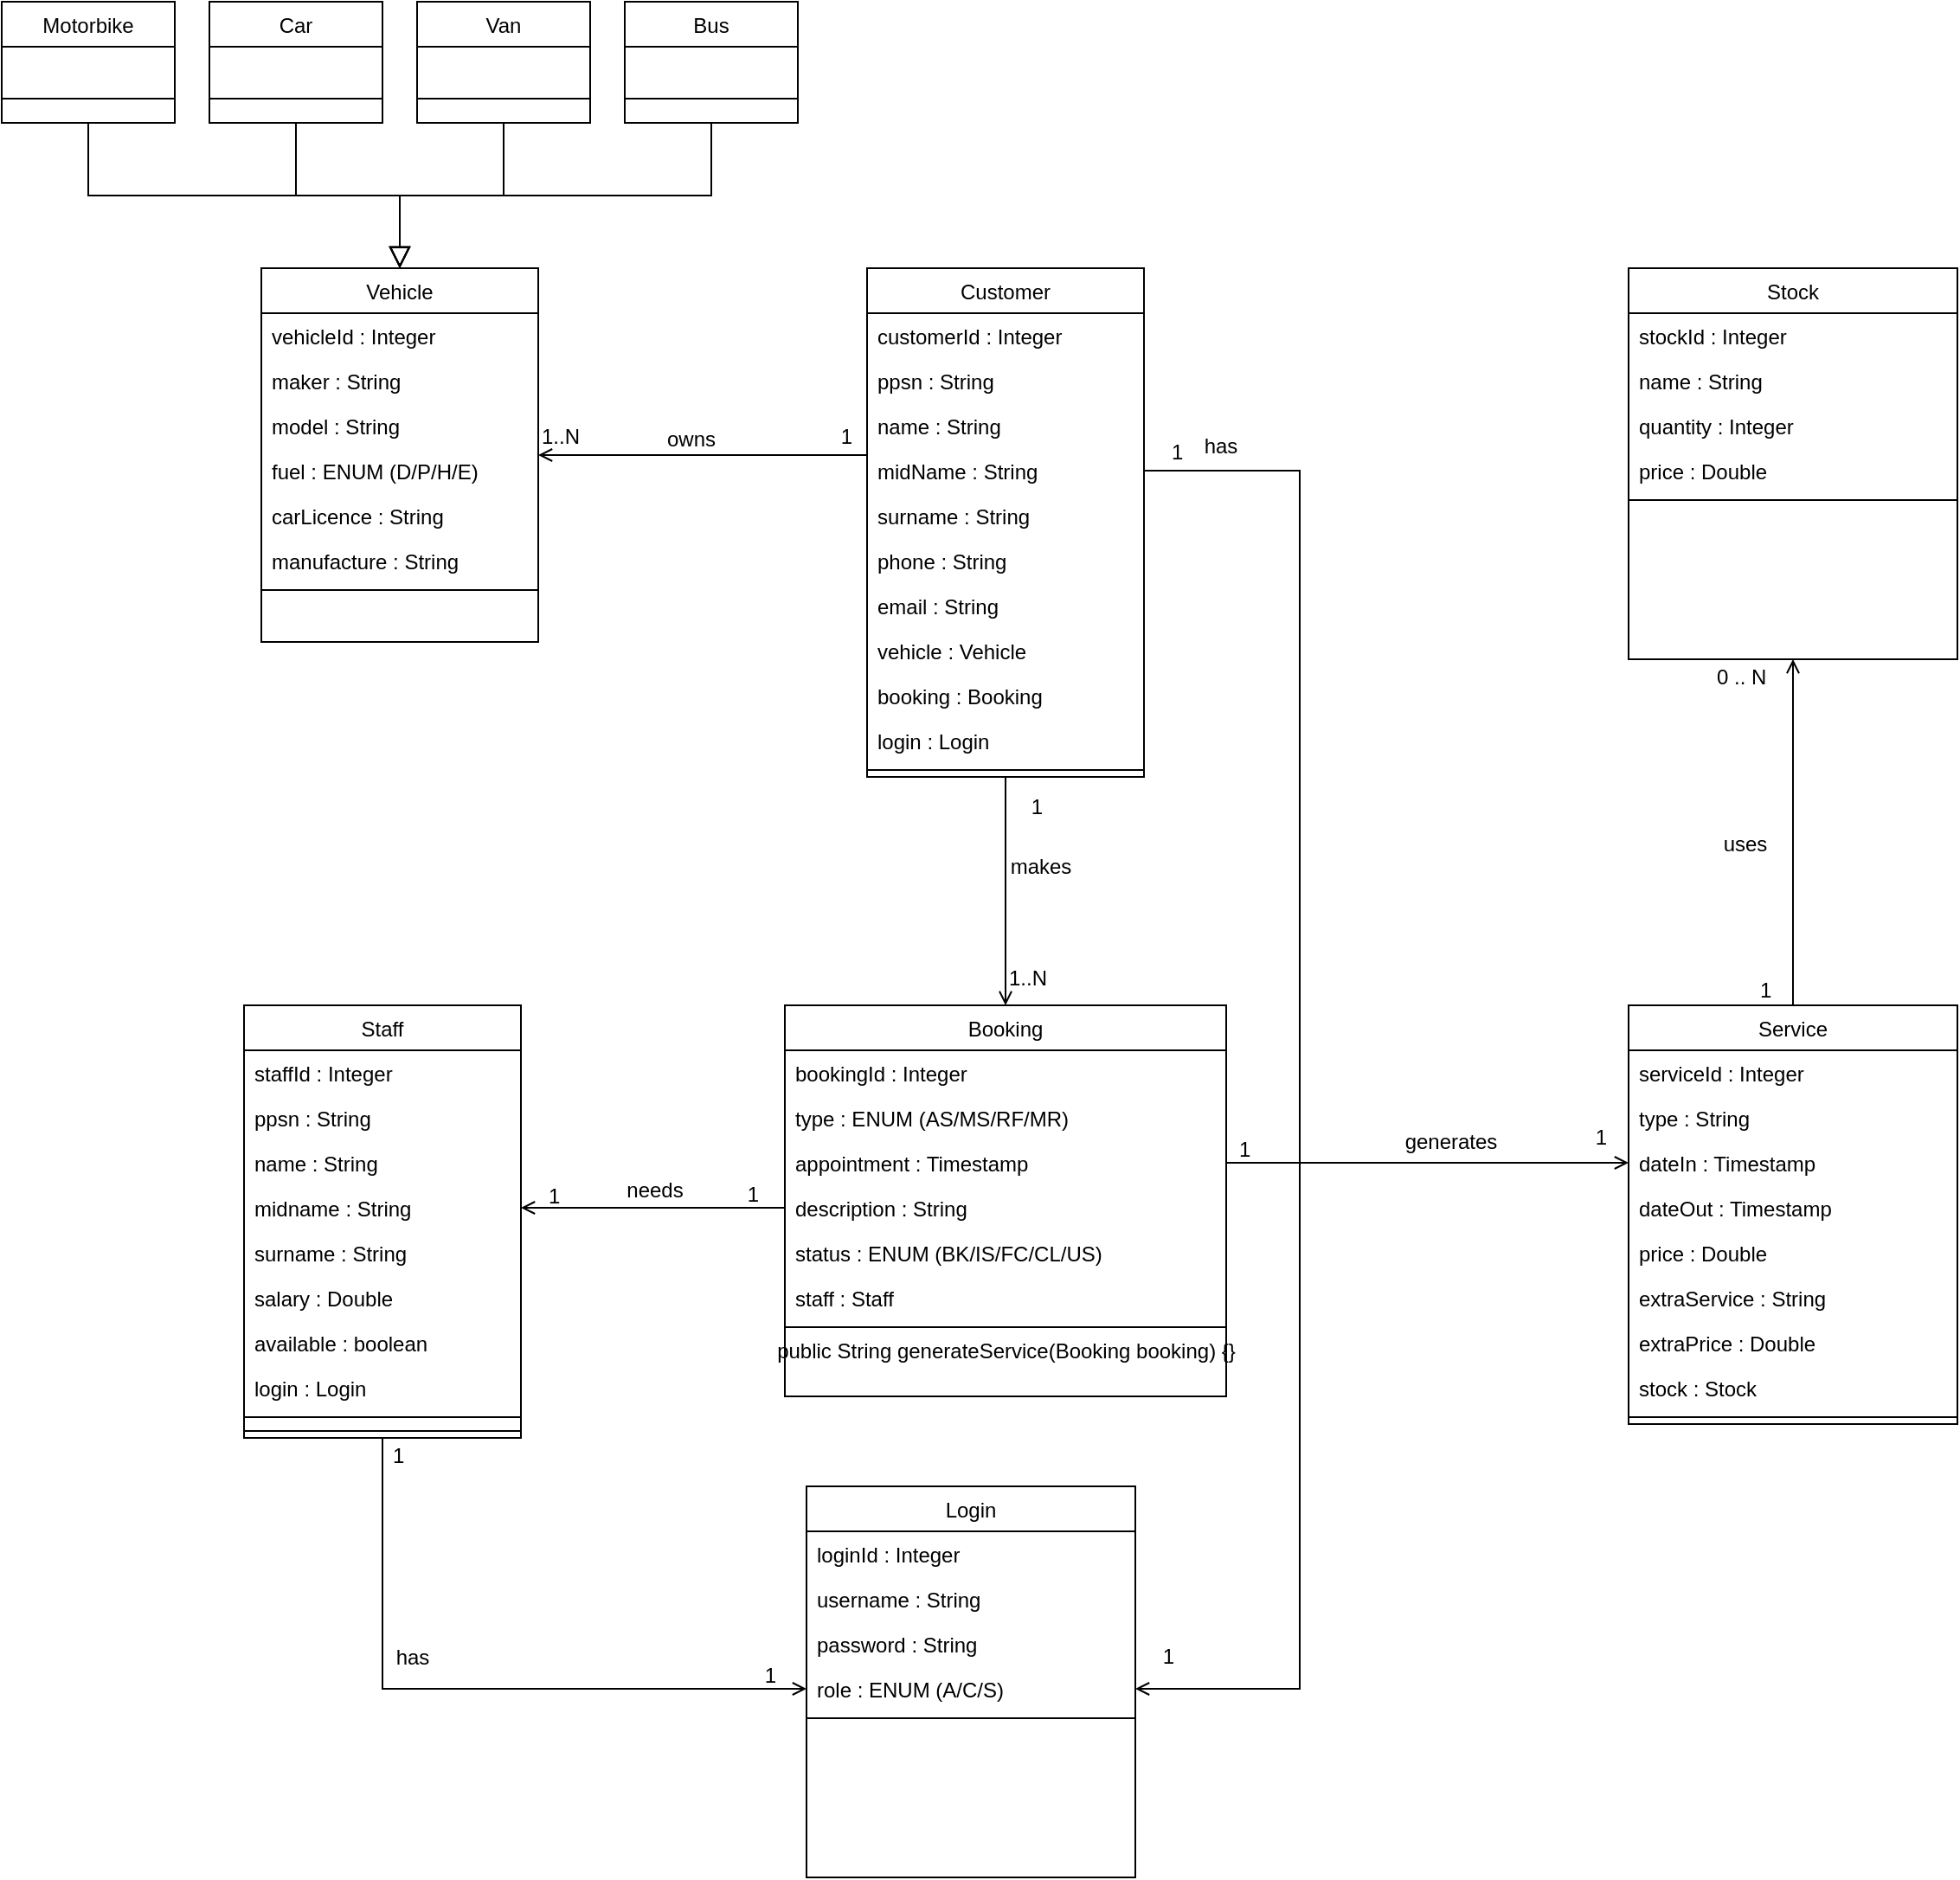 <mxfile version="13.2.4" type="device"><diagram id="C5RBs43oDa-KdzZeNtuy" name="Page-1"><mxGraphModel dx="1160" dy="1612" grid="1" gridSize="10" guides="1" tooltips="1" connect="1" arrows="1" fold="1" page="1" pageScale="1" pageWidth="827" pageHeight="1169" math="0" shadow="0"><root><mxCell id="WIyWlLk6GJQsqaUBKTNV-0"/><mxCell id="WIyWlLk6GJQsqaUBKTNV-1" parent="WIyWlLk6GJQsqaUBKTNV-0"/><mxCell id="zkfFHV4jXpPFQw0GAbJ--12" value="" style="endArrow=block;endSize=10;endFill=0;shadow=0;strokeWidth=1;rounded=0;edgeStyle=elbowEdgeStyle;elbow=vertical;" parent="WIyWlLk6GJQsqaUBKTNV-1" source="zkfFHV4jXpPFQw0GAbJ--6" target="zkfFHV4jXpPFQw0GAbJ--0" edge="1"><mxGeometry width="160" relative="1" as="geometry"><mxPoint x="200" y="203" as="sourcePoint"/><mxPoint x="200" y="203" as="targetPoint"/></mxGeometry></mxCell><mxCell id="zkfFHV4jXpPFQw0GAbJ--16" value="" style="endArrow=block;endSize=10;endFill=0;shadow=0;strokeWidth=1;rounded=0;edgeStyle=elbowEdgeStyle;elbow=vertical;exitX=0.5;exitY=1;exitDx=0;exitDy=0;" parent="WIyWlLk6GJQsqaUBKTNV-1" source="zkfFHV4jXpPFQw0GAbJ--13" target="zkfFHV4jXpPFQw0GAbJ--0" edge="1"><mxGeometry width="160" relative="1" as="geometry"><mxPoint x="210" y="373" as="sourcePoint"/><mxPoint x="310" y="271" as="targetPoint"/><Array as="points"/></mxGeometry></mxCell><mxCell id="zkfFHV4jXpPFQw0GAbJ--26" value="" style="endArrow=none;shadow=0;strokeWidth=1;strokeColor=#000000;endFill=0;edgeStyle=elbowEdgeStyle;elbow=vertical;rounded=0;startArrow=open;startFill=0;" parent="WIyWlLk6GJQsqaUBKTNV-1" source="zkfFHV4jXpPFQw0GAbJ--0" target="zkfFHV4jXpPFQw0GAbJ--17" edge="1"><mxGeometry x="0.5" y="41" relative="1" as="geometry"><mxPoint x="380" y="192" as="sourcePoint"/><mxPoint x="540" y="192" as="targetPoint"/><mxPoint x="-40" y="32" as="offset"/></mxGeometry></mxCell><mxCell id="zkfFHV4jXpPFQw0GAbJ--27" value="1..N" style="resizable=0;align=left;verticalAlign=bottom;labelBackgroundColor=none;fontSize=12;" parent="zkfFHV4jXpPFQw0GAbJ--26" connectable="0" vertex="1"><mxGeometry x="-1" relative="1" as="geometry"><mxPoint y="-2" as="offset"/></mxGeometry></mxCell><mxCell id="zkfFHV4jXpPFQw0GAbJ--28" value="1" style="resizable=0;align=right;verticalAlign=bottom;labelBackgroundColor=none;fontSize=12;" parent="zkfFHV4jXpPFQw0GAbJ--26" connectable="0" vertex="1"><mxGeometry x="1" relative="1" as="geometry"><mxPoint x="-7" y="-2" as="offset"/></mxGeometry></mxCell><mxCell id="zkfFHV4jXpPFQw0GAbJ--29" value="owns" style="text;html=1;resizable=0;points=[];;align=center;verticalAlign=middle;labelBackgroundColor=none;rounded=0;shadow=0;strokeWidth=1;fontSize=12;" parent="zkfFHV4jXpPFQw0GAbJ--26" vertex="1" connectable="0"><mxGeometry x="0.5" y="49" relative="1" as="geometry"><mxPoint x="-55" y="40" as="offset"/></mxGeometry></mxCell><mxCell id="O51Hio8Colh5HVH_YD2O-9" value="" style="endArrow=block;endSize=10;endFill=0;shadow=0;strokeWidth=1;rounded=0;edgeStyle=elbowEdgeStyle;elbow=vertical;exitX=0.5;exitY=1;exitDx=0;exitDy=0;entryX=0.5;entryY=0;entryDx=0;entryDy=0;" parent="WIyWlLk6GJQsqaUBKTNV-1" source="O51Hio8Colh5HVH_YD2O-1" target="zkfFHV4jXpPFQw0GAbJ--0" edge="1"><mxGeometry width="160" relative="1" as="geometry"><mxPoint x="300" y="370" as="sourcePoint"/><mxPoint x="310" y="268" as="targetPoint"/><Array as="points"/></mxGeometry></mxCell><mxCell id="O51Hio8Colh5HVH_YD2O-10" value="" style="endArrow=block;endSize=10;endFill=0;shadow=0;strokeWidth=1;rounded=0;edgeStyle=elbowEdgeStyle;elbow=vertical;exitX=0.5;exitY=1;exitDx=0;exitDy=0;entryX=0.5;entryY=0;entryDx=0;entryDy=0;" parent="WIyWlLk6GJQsqaUBKTNV-1" source="O51Hio8Colh5HVH_YD2O-4" target="zkfFHV4jXpPFQw0GAbJ--0" edge="1"><mxGeometry width="160" relative="1" as="geometry"><mxPoint x="310" y="380" as="sourcePoint"/><mxPoint x="320" y="278" as="targetPoint"/><Array as="points"/></mxGeometry></mxCell><mxCell id="O51Hio8Colh5HVH_YD2O-44" style="edgeStyle=orthogonalEdgeStyle;rounded=0;orthogonalLoop=1;jettySize=auto;html=1;exitX=0.5;exitY=0;exitDx=0;exitDy=0;entryX=0.5;entryY=1;entryDx=0;entryDy=0;startArrow=open;startFill=0;endArrow=none;endFill=0;" parent="WIyWlLk6GJQsqaUBKTNV-1" source="O51Hio8Colh5HVH_YD2O-34" target="zkfFHV4jXpPFQw0GAbJ--17" edge="1"><mxGeometry relative="1" as="geometry"/></mxCell><mxCell id="O51Hio8Colh5HVH_YD2O-48" value="1..N" style="resizable=0;align=left;verticalAlign=bottom;labelBackgroundColor=none;fontSize=12;" parent="WIyWlLk6GJQsqaUBKTNV-1" connectable="0" vertex="1"><mxGeometry x="650" y="510" as="geometry"><mxPoint y="3" as="offset"/></mxGeometry></mxCell><mxCell id="O51Hio8Colh5HVH_YD2O-49" value="1" style="resizable=0;align=right;verticalAlign=bottom;labelBackgroundColor=none;fontSize=12;" parent="WIyWlLk6GJQsqaUBKTNV-1" connectable="0" vertex="1"><mxGeometry x="680" y="410" as="geometry"><mxPoint x="-7" y="4" as="offset"/></mxGeometry></mxCell><mxCell id="O51Hio8Colh5HVH_YD2O-50" value="makes" style="text;html=1;resizable=0;points=[];;align=center;verticalAlign=middle;labelBackgroundColor=none;rounded=0;shadow=0;strokeWidth=1;fontSize=12;" parent="WIyWlLk6GJQsqaUBKTNV-1" vertex="1" connectable="0"><mxGeometry x="725" y="400" as="geometry"><mxPoint x="-55" y="40" as="offset"/></mxGeometry></mxCell><mxCell id="O51Hio8Colh5HVH_YD2O-51" value="1" style="resizable=0;align=left;verticalAlign=bottom;labelBackgroundColor=none;fontSize=12;" parent="WIyWlLk6GJQsqaUBKTNV-1" connectable="0" vertex="1"><mxGeometry x="820" y="552" as="geometry"><mxPoint x="-37" y="60" as="offset"/></mxGeometry></mxCell><mxCell id="O51Hio8Colh5HVH_YD2O-52" value="1" style="resizable=0;align=right;verticalAlign=bottom;labelBackgroundColor=none;fontSize=12;" parent="WIyWlLk6GJQsqaUBKTNV-1" connectable="0" vertex="1"><mxGeometry x="1050" y="600" as="geometry"><mxPoint x="-51" y="5" as="offset"/></mxGeometry></mxCell><mxCell id="O51Hio8Colh5HVH_YD2O-53" value="generates" style="text;html=1;resizable=0;points=[];;align=center;verticalAlign=middle;labelBackgroundColor=none;rounded=0;shadow=0;strokeWidth=1;fontSize=12;" parent="WIyWlLk6GJQsqaUBKTNV-1" vertex="1" connectable="0"><mxGeometry x="940" y="552" as="geometry"><mxPoint x="-33" y="47" as="offset"/></mxGeometry></mxCell><mxCell id="O51Hio8Colh5HVH_YD2O-92" style="edgeStyle=orthogonalEdgeStyle;rounded=0;orthogonalLoop=1;jettySize=auto;html=1;entryX=0.5;entryY=0;entryDx=0;entryDy=0;startArrow=open;startFill=0;endArrow=none;endFill=0;exitX=0.5;exitY=1;exitDx=0;exitDy=0;" parent="WIyWlLk6GJQsqaUBKTNV-1" source="O51Hio8Colh5HVH_YD2O-65" target="O51Hio8Colh5HVH_YD2O-56" edge="1"><mxGeometry relative="1" as="geometry"><mxPoint x="920" y="370" as="sourcePoint"/></mxGeometry></mxCell><mxCell id="O51Hio8Colh5HVH_YD2O-63" style="edgeStyle=orthogonalEdgeStyle;rounded=0;orthogonalLoop=1;jettySize=auto;html=1;exitX=0;exitY=0.5;exitDx=0;exitDy=0;entryX=1;entryY=0.5;entryDx=0;entryDy=0;startArrow=open;startFill=0;endArrow=none;endFill=0;" parent="WIyWlLk6GJQsqaUBKTNV-1" source="O51Hio8Colh5HVH_YD2O-59" target="O51Hio8Colh5HVH_YD2O-37" edge="1"><mxGeometry relative="1" as="geometry"/></mxCell><mxCell id="O51Hio8Colh5HVH_YD2O-78" style="edgeStyle=orthogonalEdgeStyle;rounded=0;orthogonalLoop=1;jettySize=auto;html=1;exitX=1;exitY=0.5;exitDx=0;exitDy=0;entryX=1;entryY=0.5;entryDx=0;entryDy=0;startArrow=open;startFill=0;endArrow=none;endFill=0;" parent="WIyWlLk6GJQsqaUBKTNV-1" source="O51Hio8Colh5HVH_YD2O-75" target="O51Hio8Colh5HVH_YD2O-22" edge="1"><mxGeometry relative="1" as="geometry"><Array as="points"><mxPoint x="820" y="915"/><mxPoint x="820" y="211"/></Array></mxGeometry></mxCell><mxCell id="O51Hio8Colh5HVH_YD2O-79" value="1" style="resizable=0;align=left;verticalAlign=bottom;labelBackgroundColor=none;fontSize=12;" parent="WIyWlLk6GJQsqaUBKTNV-1" connectable="0" vertex="1"><mxGeometry x="430" y="590" as="geometry"><mxPoint x="-46" y="49" as="offset"/></mxGeometry></mxCell><mxCell id="O51Hio8Colh5HVH_YD2O-80" value="1" style="resizable=0;align=right;verticalAlign=bottom;labelBackgroundColor=none;fontSize=12;" parent="WIyWlLk6GJQsqaUBKTNV-1" connectable="0" vertex="1"><mxGeometry x="560" y="633" as="geometry"><mxPoint x="-51" y="5" as="offset"/></mxGeometry></mxCell><mxCell id="O51Hio8Colh5HVH_YD2O-81" value="needs" style="text;html=1;resizable=0;points=[];;align=center;verticalAlign=middle;labelBackgroundColor=none;rounded=0;shadow=0;strokeWidth=1;fontSize=12;" parent="WIyWlLk6GJQsqaUBKTNV-1" vertex="1" connectable="0"><mxGeometry x="480" y="580" as="geometry"><mxPoint x="-33" y="47" as="offset"/></mxGeometry></mxCell><mxCell id="O51Hio8Colh5HVH_YD2O-85" value="1" style="resizable=0;align=left;verticalAlign=bottom;labelBackgroundColor=none;fontSize=12;" parent="WIyWlLk6GJQsqaUBKTNV-1" connectable="0" vertex="1"><mxGeometry x="790" y="160" as="geometry"><mxPoint x="-46" y="49" as="offset"/></mxGeometry></mxCell><mxCell id="O51Hio8Colh5HVH_YD2O-86" value="1" style="resizable=0;align=right;verticalAlign=bottom;labelBackgroundColor=none;fontSize=12;" parent="WIyWlLk6GJQsqaUBKTNV-1" connectable="0" vertex="1"><mxGeometry x="800" y="900" as="geometry"><mxPoint x="-51" y="5" as="offset"/></mxGeometry></mxCell><mxCell id="O51Hio8Colh5HVH_YD2O-87" value="has" style="text;html=1;resizable=0;points=[];;align=center;verticalAlign=middle;labelBackgroundColor=none;rounded=0;shadow=0;strokeWidth=1;fontSize=12;" parent="WIyWlLk6GJQsqaUBKTNV-1" vertex="1" connectable="0"><mxGeometry x="807" y="150" as="geometry"><mxPoint x="-33" y="47" as="offset"/></mxGeometry></mxCell><mxCell id="O51Hio8Colh5HVH_YD2O-88" style="edgeStyle=orthogonalEdgeStyle;rounded=0;orthogonalLoop=1;jettySize=auto;html=1;exitX=0;exitY=0.5;exitDx=0;exitDy=0;entryX=0.5;entryY=1;entryDx=0;entryDy=0;startArrow=open;startFill=0;endArrow=none;endFill=0;" parent="WIyWlLk6GJQsqaUBKTNV-1" source="O51Hio8Colh5HVH_YD2O-75" target="O51Hio8Colh5HVH_YD2O-24" edge="1"><mxGeometry relative="1" as="geometry"/></mxCell><mxCell id="O51Hio8Colh5HVH_YD2O-89" value="1" style="resizable=0;align=left;verticalAlign=bottom;labelBackgroundColor=none;fontSize=12;" parent="WIyWlLk6GJQsqaUBKTNV-1" connectable="0" vertex="1"><mxGeometry x="340" y="740" as="geometry"><mxPoint x="-46" y="49" as="offset"/></mxGeometry></mxCell><mxCell id="O51Hio8Colh5HVH_YD2O-90" value="1" style="resizable=0;align=right;verticalAlign=bottom;labelBackgroundColor=none;fontSize=12;" parent="WIyWlLk6GJQsqaUBKTNV-1" connectable="0" vertex="1"><mxGeometry x="570" y="911" as="geometry"><mxPoint x="-51" y="5" as="offset"/></mxGeometry></mxCell><mxCell id="O51Hio8Colh5HVH_YD2O-91" value="has" style="text;html=1;resizable=0;points=[];;align=center;verticalAlign=middle;labelBackgroundColor=none;rounded=0;shadow=0;strokeWidth=1;fontSize=12;" parent="WIyWlLk6GJQsqaUBKTNV-1" vertex="1" connectable="0"><mxGeometry x="340" y="850" as="geometry"><mxPoint x="-33" y="47" as="offset"/></mxGeometry></mxCell><mxCell id="O51Hio8Colh5HVH_YD2O-93" value="1" style="resizable=0;align=left;verticalAlign=bottom;labelBackgroundColor=none;fontSize=12;" parent="WIyWlLk6GJQsqaUBKTNV-1" connectable="0" vertex="1"><mxGeometry x="1130" y="471" as="geometry"><mxPoint x="-46" y="49" as="offset"/></mxGeometry></mxCell><mxCell id="O51Hio8Colh5HVH_YD2O-94" value="uses" style="text;html=1;resizable=0;points=[];;align=center;verticalAlign=middle;labelBackgroundColor=none;rounded=0;shadow=0;strokeWidth=1;fontSize=12;" parent="WIyWlLk6GJQsqaUBKTNV-1" vertex="1" connectable="0"><mxGeometry x="1110" y="380" as="geometry"><mxPoint x="-33" y="47" as="offset"/></mxGeometry></mxCell><mxCell id="O51Hio8Colh5HVH_YD2O-95" value="0 .. N" style="resizable=0;align=left;verticalAlign=bottom;labelBackgroundColor=none;fontSize=12;" parent="WIyWlLk6GJQsqaUBKTNV-1" connectable="0" vertex="1"><mxGeometry x="1105" y="290" as="geometry"><mxPoint x="-46" y="49" as="offset"/></mxGeometry></mxCell><mxCell id="O51Hio8Colh5HVH_YD2O-71" value="Login" style="swimlane;fontStyle=0;align=center;verticalAlign=top;childLayout=stackLayout;horizontal=1;startSize=26;horizontalStack=0;resizeParent=1;resizeLast=0;collapsible=1;marginBottom=0;rounded=0;shadow=0;strokeWidth=1;" parent="WIyWlLk6GJQsqaUBKTNV-1" vertex="1"><mxGeometry x="535" y="798" width="190" height="226" as="geometry"><mxRectangle x="550" y="140" width="160" height="26" as="alternateBounds"/></mxGeometry></mxCell><mxCell id="O51Hio8Colh5HVH_YD2O-72" value="loginId : Integer" style="text;align=left;verticalAlign=top;spacingLeft=4;spacingRight=4;overflow=hidden;rotatable=0;points=[[0,0.5],[1,0.5]];portConstraint=eastwest;" parent="O51Hio8Colh5HVH_YD2O-71" vertex="1"><mxGeometry y="26" width="190" height="26" as="geometry"/></mxCell><mxCell id="O51Hio8Colh5HVH_YD2O-73" value="username : String" style="text;align=left;verticalAlign=top;spacingLeft=4;spacingRight=4;overflow=hidden;rotatable=0;points=[[0,0.5],[1,0.5]];portConstraint=eastwest;rounded=0;shadow=0;html=0;" parent="O51Hio8Colh5HVH_YD2O-71" vertex="1"><mxGeometry y="52" width="190" height="26" as="geometry"/></mxCell><mxCell id="O51Hio8Colh5HVH_YD2O-74" value="password : String" style="text;align=left;verticalAlign=top;spacingLeft=4;spacingRight=4;overflow=hidden;rotatable=0;points=[[0,0.5],[1,0.5]];portConstraint=eastwest;rounded=0;shadow=0;html=0;" parent="O51Hio8Colh5HVH_YD2O-71" vertex="1"><mxGeometry y="78" width="190" height="26" as="geometry"/></mxCell><mxCell id="O51Hio8Colh5HVH_YD2O-75" value="role : ENUM (A/C/S)" style="text;align=left;verticalAlign=top;spacingLeft=4;spacingRight=4;overflow=hidden;rotatable=0;points=[[0,0.5],[1,0.5]];portConstraint=eastwest;rounded=0;shadow=0;html=0;" parent="O51Hio8Colh5HVH_YD2O-71" vertex="1"><mxGeometry y="104" width="190" height="26" as="geometry"/></mxCell><mxCell id="O51Hio8Colh5HVH_YD2O-77" value="" style="line;html=1;strokeWidth=1;align=left;verticalAlign=middle;spacingTop=-1;spacingLeft=3;spacingRight=3;rotatable=0;labelPosition=right;points=[];portConstraint=eastwest;" parent="O51Hio8Colh5HVH_YD2O-71" vertex="1"><mxGeometry y="130" width="190" height="8" as="geometry"/></mxCell><mxCell id="zkfFHV4jXpPFQw0GAbJ--6" value="Motorbike" style="swimlane;fontStyle=0;align=center;verticalAlign=top;childLayout=stackLayout;horizontal=1;startSize=26;horizontalStack=0;resizeParent=1;resizeLast=0;collapsible=1;marginBottom=0;rounded=0;shadow=0;strokeWidth=1;" parent="WIyWlLk6GJQsqaUBKTNV-1" vertex="1"><mxGeometry x="70" y="-60" width="100" height="70" as="geometry"><mxRectangle x="130" y="380" width="160" height="26" as="alternateBounds"/></mxGeometry></mxCell><mxCell id="zkfFHV4jXpPFQw0GAbJ--8" value=" " style="text;align=left;verticalAlign=top;spacingLeft=4;spacingRight=4;overflow=hidden;rotatable=0;points=[[0,0.5],[1,0.5]];portConstraint=eastwest;rounded=0;shadow=0;html=0;" parent="zkfFHV4jXpPFQw0GAbJ--6" vertex="1"><mxGeometry y="26" width="100" height="26" as="geometry"/></mxCell><mxCell id="zkfFHV4jXpPFQw0GAbJ--9" value="" style="line;html=1;strokeWidth=1;align=left;verticalAlign=middle;spacingTop=-1;spacingLeft=3;spacingRight=3;rotatable=0;labelPosition=right;points=[];portConstraint=eastwest;" parent="zkfFHV4jXpPFQw0GAbJ--6" vertex="1"><mxGeometry y="52" width="100" height="8" as="geometry"/></mxCell><mxCell id="zkfFHV4jXpPFQw0GAbJ--13" value="Car" style="swimlane;fontStyle=0;align=center;verticalAlign=top;childLayout=stackLayout;horizontal=1;startSize=26;horizontalStack=0;resizeParent=1;resizeLast=0;collapsible=1;marginBottom=0;rounded=0;shadow=0;strokeWidth=1;" parent="WIyWlLk6GJQsqaUBKTNV-1" vertex="1"><mxGeometry x="190" y="-60" width="100" height="70" as="geometry"><mxRectangle x="340" y="380" width="170" height="26" as="alternateBounds"/></mxGeometry></mxCell><mxCell id="zkfFHV4jXpPFQw0GAbJ--14" value=" " style="text;align=left;verticalAlign=top;spacingLeft=4;spacingRight=4;overflow=hidden;rotatable=0;points=[[0,0.5],[1,0.5]];portConstraint=eastwest;" parent="zkfFHV4jXpPFQw0GAbJ--13" vertex="1"><mxGeometry y="26" width="100" height="26" as="geometry"/></mxCell><mxCell id="zkfFHV4jXpPFQw0GAbJ--15" value="" style="line;html=1;strokeWidth=1;align=left;verticalAlign=middle;spacingTop=-1;spacingLeft=3;spacingRight=3;rotatable=0;labelPosition=right;points=[];portConstraint=eastwest;" parent="zkfFHV4jXpPFQw0GAbJ--13" vertex="1"><mxGeometry y="52" width="100" height="8" as="geometry"/></mxCell><mxCell id="O51Hio8Colh5HVH_YD2O-1" value="Van" style="swimlane;fontStyle=0;align=center;verticalAlign=top;childLayout=stackLayout;horizontal=1;startSize=26;horizontalStack=0;resizeParent=1;resizeLast=0;collapsible=1;marginBottom=0;rounded=0;shadow=0;strokeWidth=1;" parent="WIyWlLk6GJQsqaUBKTNV-1" vertex="1"><mxGeometry x="310" y="-60" width="100" height="70" as="geometry"><mxRectangle x="130" y="380" width="160" height="26" as="alternateBounds"/></mxGeometry></mxCell><mxCell id="O51Hio8Colh5HVH_YD2O-2" value=" " style="text;align=left;verticalAlign=top;spacingLeft=4;spacingRight=4;overflow=hidden;rotatable=0;points=[[0,0.5],[1,0.5]];portConstraint=eastwest;rounded=0;shadow=0;html=0;" parent="O51Hio8Colh5HVH_YD2O-1" vertex="1"><mxGeometry y="26" width="100" height="26" as="geometry"/></mxCell><mxCell id="O51Hio8Colh5HVH_YD2O-3" value="" style="line;html=1;strokeWidth=1;align=left;verticalAlign=middle;spacingTop=-1;spacingLeft=3;spacingRight=3;rotatable=0;labelPosition=right;points=[];portConstraint=eastwest;" parent="O51Hio8Colh5HVH_YD2O-1" vertex="1"><mxGeometry y="52" width="100" height="8" as="geometry"/></mxCell><mxCell id="O51Hio8Colh5HVH_YD2O-4" value="Bus" style="swimlane;fontStyle=0;align=center;verticalAlign=top;childLayout=stackLayout;horizontal=1;startSize=26;horizontalStack=0;resizeParent=1;resizeLast=0;collapsible=1;marginBottom=0;rounded=0;shadow=0;strokeWidth=1;" parent="WIyWlLk6GJQsqaUBKTNV-1" vertex="1"><mxGeometry x="430" y="-60" width="100" height="70" as="geometry"><mxRectangle x="340" y="380" width="170" height="26" as="alternateBounds"/></mxGeometry></mxCell><mxCell id="O51Hio8Colh5HVH_YD2O-5" value=" " style="text;align=left;verticalAlign=top;spacingLeft=4;spacingRight=4;overflow=hidden;rotatable=0;points=[[0,0.5],[1,0.5]];portConstraint=eastwest;" parent="O51Hio8Colh5HVH_YD2O-4" vertex="1"><mxGeometry y="26" width="100" height="26" as="geometry"/></mxCell><mxCell id="O51Hio8Colh5HVH_YD2O-6" value="" style="line;html=1;strokeWidth=1;align=left;verticalAlign=middle;spacingTop=-1;spacingLeft=3;spacingRight=3;rotatable=0;labelPosition=right;points=[];portConstraint=eastwest;" parent="O51Hio8Colh5HVH_YD2O-4" vertex="1"><mxGeometry y="52" width="100" height="8" as="geometry"/></mxCell><mxCell id="zkfFHV4jXpPFQw0GAbJ--0" value="Vehicle" style="swimlane;fontStyle=0;align=center;verticalAlign=top;childLayout=stackLayout;horizontal=1;startSize=26;horizontalStack=0;resizeParent=1;resizeLast=0;collapsible=1;marginBottom=0;rounded=0;shadow=0;strokeWidth=1;" parent="WIyWlLk6GJQsqaUBKTNV-1" vertex="1"><mxGeometry x="220" y="94" width="160" height="216" as="geometry"><mxRectangle x="230" y="140" width="160" height="26" as="alternateBounds"/></mxGeometry></mxCell><mxCell id="zkfFHV4jXpPFQw0GAbJ--1" value="vehicleId : Integer" style="text;align=left;verticalAlign=top;spacingLeft=4;spacingRight=4;overflow=hidden;rotatable=0;points=[[0,0.5],[1,0.5]];portConstraint=eastwest;" parent="zkfFHV4jXpPFQw0GAbJ--0" vertex="1"><mxGeometry y="26" width="160" height="26" as="geometry"/></mxCell><mxCell id="O51Hio8Colh5HVH_YD2O-17" value="maker : String" style="text;align=left;verticalAlign=top;spacingLeft=4;spacingRight=4;overflow=hidden;rotatable=0;points=[[0,0.5],[1,0.5]];portConstraint=eastwest;" parent="zkfFHV4jXpPFQw0GAbJ--0" vertex="1"><mxGeometry y="52" width="160" height="26" as="geometry"/></mxCell><mxCell id="zkfFHV4jXpPFQw0GAbJ--2" value="model : String" style="text;align=left;verticalAlign=top;spacingLeft=4;spacingRight=4;overflow=hidden;rotatable=0;points=[[0,0.5],[1,0.5]];portConstraint=eastwest;rounded=0;shadow=0;html=0;" parent="zkfFHV4jXpPFQw0GAbJ--0" vertex="1"><mxGeometry y="78" width="160" height="26" as="geometry"/></mxCell><mxCell id="zkfFHV4jXpPFQw0GAbJ--3" value="fuel : ENUM (D/P/H/E)" style="text;align=left;verticalAlign=top;spacingLeft=4;spacingRight=4;overflow=hidden;rotatable=0;points=[[0,0.5],[1,0.5]];portConstraint=eastwest;rounded=0;shadow=0;html=0;" parent="zkfFHV4jXpPFQw0GAbJ--0" vertex="1"><mxGeometry y="104" width="160" height="26" as="geometry"/></mxCell><mxCell id="O51Hio8Colh5HVH_YD2O-11" value="carLicence : String" style="text;align=left;verticalAlign=top;spacingLeft=4;spacingRight=4;overflow=hidden;rotatable=0;points=[[0,0.5],[1,0.5]];portConstraint=eastwest;rounded=0;shadow=0;html=0;" parent="zkfFHV4jXpPFQw0GAbJ--0" vertex="1"><mxGeometry y="130" width="160" height="26" as="geometry"/></mxCell><mxCell id="O51Hio8Colh5HVH_YD2O-12" value="manufacture : String" style="text;align=left;verticalAlign=top;spacingLeft=4;spacingRight=4;overflow=hidden;rotatable=0;points=[[0,0.5],[1,0.5]];portConstraint=eastwest;rounded=0;shadow=0;html=0;" parent="zkfFHV4jXpPFQw0GAbJ--0" vertex="1"><mxGeometry y="156" width="160" height="26" as="geometry"/></mxCell><mxCell id="zkfFHV4jXpPFQw0GAbJ--4" value="" style="line;html=1;strokeWidth=1;align=left;verticalAlign=middle;spacingTop=-1;spacingLeft=3;spacingRight=3;rotatable=0;labelPosition=right;points=[];portConstraint=eastwest;" parent="zkfFHV4jXpPFQw0GAbJ--0" vertex="1"><mxGeometry y="182" width="160" height="8" as="geometry"/></mxCell><mxCell id="O51Hio8Colh5HVH_YD2O-65" value="Stock" style="swimlane;fontStyle=0;align=center;verticalAlign=top;childLayout=stackLayout;horizontal=1;startSize=26;horizontalStack=0;resizeParent=1;resizeLast=0;collapsible=1;marginBottom=0;rounded=0;shadow=0;strokeWidth=1;" parent="WIyWlLk6GJQsqaUBKTNV-1" vertex="1"><mxGeometry x="1010" y="94" width="190" height="226" as="geometry"><mxRectangle x="550" y="140" width="160" height="26" as="alternateBounds"/></mxGeometry></mxCell><mxCell id="O51Hio8Colh5HVH_YD2O-66" value="stockId : Integer" style="text;align=left;verticalAlign=top;spacingLeft=4;spacingRight=4;overflow=hidden;rotatable=0;points=[[0,0.5],[1,0.5]];portConstraint=eastwest;" parent="O51Hio8Colh5HVH_YD2O-65" vertex="1"><mxGeometry y="26" width="190" height="26" as="geometry"/></mxCell><mxCell id="O51Hio8Colh5HVH_YD2O-67" value="name : String" style="text;align=left;verticalAlign=top;spacingLeft=4;spacingRight=4;overflow=hidden;rotatable=0;points=[[0,0.5],[1,0.5]];portConstraint=eastwest;rounded=0;shadow=0;html=0;" parent="O51Hio8Colh5HVH_YD2O-65" vertex="1"><mxGeometry y="52" width="190" height="26" as="geometry"/></mxCell><mxCell id="O51Hio8Colh5HVH_YD2O-68" value="quantity : Integer" style="text;align=left;verticalAlign=top;spacingLeft=4;spacingRight=4;overflow=hidden;rotatable=0;points=[[0,0.5],[1,0.5]];portConstraint=eastwest;rounded=0;shadow=0;html=0;" parent="O51Hio8Colh5HVH_YD2O-65" vertex="1"><mxGeometry y="78" width="190" height="26" as="geometry"/></mxCell><mxCell id="O51Hio8Colh5HVH_YD2O-69" value="price : Double" style="text;align=left;verticalAlign=top;spacingLeft=4;spacingRight=4;overflow=hidden;rotatable=0;points=[[0,0.5],[1,0.5]];portConstraint=eastwest;rounded=0;shadow=0;html=0;" parent="O51Hio8Colh5HVH_YD2O-65" vertex="1"><mxGeometry y="104" width="190" height="26" as="geometry"/></mxCell><mxCell id="O51Hio8Colh5HVH_YD2O-70" value="" style="line;html=1;strokeWidth=1;align=left;verticalAlign=middle;spacingTop=-1;spacingLeft=3;spacingRight=3;rotatable=0;labelPosition=right;points=[];portConstraint=eastwest;" parent="O51Hio8Colh5HVH_YD2O-65" vertex="1"><mxGeometry y="130" width="190" height="8" as="geometry"/></mxCell><mxCell id="O51Hio8Colh5HVH_YD2O-56" value="Service" style="swimlane;fontStyle=0;align=center;verticalAlign=top;childLayout=stackLayout;horizontal=1;startSize=26;horizontalStack=0;resizeParent=1;resizeLast=0;collapsible=1;marginBottom=0;rounded=0;shadow=0;strokeWidth=1;" parent="WIyWlLk6GJQsqaUBKTNV-1" vertex="1"><mxGeometry x="1010" y="520" width="190" height="242" as="geometry"><mxRectangle x="550" y="140" width="160" height="26" as="alternateBounds"/></mxGeometry></mxCell><mxCell id="O51Hio8Colh5HVH_YD2O-57" value="serviceId : Integer" style="text;align=left;verticalAlign=top;spacingLeft=4;spacingRight=4;overflow=hidden;rotatable=0;points=[[0,0.5],[1,0.5]];portConstraint=eastwest;" parent="O51Hio8Colh5HVH_YD2O-56" vertex="1"><mxGeometry y="26" width="190" height="26" as="geometry"/></mxCell><mxCell id="O51Hio8Colh5HVH_YD2O-58" value="type : String" style="text;align=left;verticalAlign=top;spacingLeft=4;spacingRight=4;overflow=hidden;rotatable=0;points=[[0,0.5],[1,0.5]];portConstraint=eastwest;rounded=0;shadow=0;html=0;" parent="O51Hio8Colh5HVH_YD2O-56" vertex="1"><mxGeometry y="52" width="190" height="26" as="geometry"/></mxCell><mxCell id="O51Hio8Colh5HVH_YD2O-59" value="dateIn : Timestamp" style="text;align=left;verticalAlign=top;spacingLeft=4;spacingRight=4;overflow=hidden;rotatable=0;points=[[0,0.5],[1,0.5]];portConstraint=eastwest;rounded=0;shadow=0;html=0;" parent="O51Hio8Colh5HVH_YD2O-56" vertex="1"><mxGeometry y="78" width="190" height="26" as="geometry"/></mxCell><mxCell id="O51Hio8Colh5HVH_YD2O-60" value="dateOut : Timestamp" style="text;align=left;verticalAlign=top;spacingLeft=4;spacingRight=4;overflow=hidden;rotatable=0;points=[[0,0.5],[1,0.5]];portConstraint=eastwest;rounded=0;shadow=0;html=0;" parent="O51Hio8Colh5HVH_YD2O-56" vertex="1"><mxGeometry y="104" width="190" height="26" as="geometry"/></mxCell><mxCell id="mh-4tnZr8pE9B6x14jr8-11" value="price : Double" style="text;align=left;verticalAlign=top;spacingLeft=4;spacingRight=4;overflow=hidden;rotatable=0;points=[[0,0.5],[1,0.5]];portConstraint=eastwest;rounded=0;shadow=0;html=0;" vertex="1" parent="O51Hio8Colh5HVH_YD2O-56"><mxGeometry y="130" width="190" height="26" as="geometry"/></mxCell><mxCell id="mh-4tnZr8pE9B6x14jr8-12" value="extraService : String" style="text;align=left;verticalAlign=top;spacingLeft=4;spacingRight=4;overflow=hidden;rotatable=0;points=[[0,0.5],[1,0.5]];portConstraint=eastwest;rounded=0;shadow=0;html=0;" vertex="1" parent="O51Hio8Colh5HVH_YD2O-56"><mxGeometry y="156" width="190" height="26" as="geometry"/></mxCell><mxCell id="mh-4tnZr8pE9B6x14jr8-13" value="extraPrice : Double" style="text;align=left;verticalAlign=top;spacingLeft=4;spacingRight=4;overflow=hidden;rotatable=0;points=[[0,0.5],[1,0.5]];portConstraint=eastwest;rounded=0;shadow=0;html=0;" vertex="1" parent="O51Hio8Colh5HVH_YD2O-56"><mxGeometry y="182" width="190" height="26" as="geometry"/></mxCell><mxCell id="mh-4tnZr8pE9B6x14jr8-7" value="stock : Stock" style="text;align=left;verticalAlign=top;spacingLeft=4;spacingRight=4;overflow=hidden;rotatable=0;points=[[0,0.5],[1,0.5]];portConstraint=eastwest;rounded=0;shadow=0;html=0;" vertex="1" parent="O51Hio8Colh5HVH_YD2O-56"><mxGeometry y="208" width="190" height="26" as="geometry"/></mxCell><mxCell id="O51Hio8Colh5HVH_YD2O-62" value="" style="line;html=1;strokeWidth=1;align=left;verticalAlign=middle;spacingTop=-1;spacingLeft=3;spacingRight=3;rotatable=0;labelPosition=right;points=[];portConstraint=eastwest;" parent="O51Hio8Colh5HVH_YD2O-56" vertex="1"><mxGeometry y="234" width="190" height="8" as="geometry"/></mxCell><mxCell id="O51Hio8Colh5HVH_YD2O-55" style="edgeStyle=orthogonalEdgeStyle;rounded=0;orthogonalLoop=1;jettySize=auto;html=1;exitX=1;exitY=0.5;exitDx=0;exitDy=0;entryX=0;entryY=0.5;entryDx=0;entryDy=0;startArrow=open;startFill=0;endArrow=none;endFill=0;" parent="WIyWlLk6GJQsqaUBKTNV-1" source="O51Hio8Colh5HVH_YD2O-28" target="O51Hio8Colh5HVH_YD2O-38" edge="1"><mxGeometry relative="1" as="geometry"/></mxCell><mxCell id="zkfFHV4jXpPFQw0GAbJ--17" value="Customer" style="swimlane;fontStyle=0;align=center;verticalAlign=top;childLayout=stackLayout;horizontal=1;startSize=26;horizontalStack=0;resizeParent=1;resizeLast=0;collapsible=1;marginBottom=0;rounded=0;shadow=0;strokeWidth=1;" parent="WIyWlLk6GJQsqaUBKTNV-1" vertex="1"><mxGeometry x="570" y="94" width="160" height="294" as="geometry"><mxRectangle x="550" y="140" width="160" height="26" as="alternateBounds"/></mxGeometry></mxCell><mxCell id="zkfFHV4jXpPFQw0GAbJ--18" value="customerId : Integer" style="text;align=left;verticalAlign=top;spacingLeft=4;spacingRight=4;overflow=hidden;rotatable=0;points=[[0,0.5],[1,0.5]];portConstraint=eastwest;" parent="zkfFHV4jXpPFQw0GAbJ--17" vertex="1"><mxGeometry y="26" width="160" height="26" as="geometry"/></mxCell><mxCell id="zkfFHV4jXpPFQw0GAbJ--19" value="ppsn : String" style="text;align=left;verticalAlign=top;spacingLeft=4;spacingRight=4;overflow=hidden;rotatable=0;points=[[0,0.5],[1,0.5]];portConstraint=eastwest;rounded=0;shadow=0;html=0;" parent="zkfFHV4jXpPFQw0GAbJ--17" vertex="1"><mxGeometry y="52" width="160" height="26" as="geometry"/></mxCell><mxCell id="O51Hio8Colh5HVH_YD2O-21" value="name : String" style="text;align=left;verticalAlign=top;spacingLeft=4;spacingRight=4;overflow=hidden;rotatable=0;points=[[0,0.5],[1,0.5]];portConstraint=eastwest;rounded=0;shadow=0;html=0;" parent="zkfFHV4jXpPFQw0GAbJ--17" vertex="1"><mxGeometry y="78" width="160" height="26" as="geometry"/></mxCell><mxCell id="O51Hio8Colh5HVH_YD2O-22" value="midName : String" style="text;align=left;verticalAlign=top;spacingLeft=4;spacingRight=4;overflow=hidden;rotatable=0;points=[[0,0.5],[1,0.5]];portConstraint=eastwest;rounded=0;shadow=0;html=0;" parent="zkfFHV4jXpPFQw0GAbJ--17" vertex="1"><mxGeometry y="104" width="160" height="26" as="geometry"/></mxCell><mxCell id="O51Hio8Colh5HVH_YD2O-23" value="surname : String" style="text;align=left;verticalAlign=top;spacingLeft=4;spacingRight=4;overflow=hidden;rotatable=0;points=[[0,0.5],[1,0.5]];portConstraint=eastwest;rounded=0;shadow=0;html=0;" parent="zkfFHV4jXpPFQw0GAbJ--17" vertex="1"><mxGeometry y="130" width="160" height="26" as="geometry"/></mxCell><mxCell id="zkfFHV4jXpPFQw0GAbJ--20" value="phone : String" style="text;align=left;verticalAlign=top;spacingLeft=4;spacingRight=4;overflow=hidden;rotatable=0;points=[[0,0.5],[1,0.5]];portConstraint=eastwest;rounded=0;shadow=0;html=0;" parent="zkfFHV4jXpPFQw0GAbJ--17" vertex="1"><mxGeometry y="156" width="160" height="26" as="geometry"/></mxCell><mxCell id="zkfFHV4jXpPFQw0GAbJ--21" value="email : String" style="text;align=left;verticalAlign=top;spacingLeft=4;spacingRight=4;overflow=hidden;rotatable=0;points=[[0,0.5],[1,0.5]];portConstraint=eastwest;rounded=0;shadow=0;html=0;" parent="zkfFHV4jXpPFQw0GAbJ--17" vertex="1"><mxGeometry y="182" width="160" height="26" as="geometry"/></mxCell><mxCell id="mh-4tnZr8pE9B6x14jr8-2" value="vehicle : Vehicle" style="text;align=left;verticalAlign=top;spacingLeft=4;spacingRight=4;overflow=hidden;rotatable=0;points=[[0,0.5],[1,0.5]];portConstraint=eastwest;rounded=0;shadow=0;html=0;" vertex="1" parent="zkfFHV4jXpPFQw0GAbJ--17"><mxGeometry y="208" width="160" height="26" as="geometry"/></mxCell><mxCell id="mh-4tnZr8pE9B6x14jr8-3" value="booking : Booking" style="text;align=left;verticalAlign=top;spacingLeft=4;spacingRight=4;overflow=hidden;rotatable=0;points=[[0,0.5],[1,0.5]];portConstraint=eastwest;rounded=0;shadow=0;html=0;" vertex="1" parent="zkfFHV4jXpPFQw0GAbJ--17"><mxGeometry y="234" width="160" height="26" as="geometry"/></mxCell><mxCell id="mh-4tnZr8pE9B6x14jr8-4" value="login : Login" style="text;align=left;verticalAlign=top;spacingLeft=4;spacingRight=4;overflow=hidden;rotatable=0;points=[[0,0.5],[1,0.5]];portConstraint=eastwest;rounded=0;shadow=0;html=0;" vertex="1" parent="zkfFHV4jXpPFQw0GAbJ--17"><mxGeometry y="260" width="160" height="26" as="geometry"/></mxCell><mxCell id="zkfFHV4jXpPFQw0GAbJ--23" value="" style="line;html=1;strokeWidth=1;align=left;verticalAlign=middle;spacingTop=-1;spacingLeft=3;spacingRight=3;rotatable=0;labelPosition=right;points=[];portConstraint=eastwest;" parent="zkfFHV4jXpPFQw0GAbJ--17" vertex="1"><mxGeometry y="286" width="160" height="8" as="geometry"/></mxCell><mxCell id="O51Hio8Colh5HVH_YD2O-24" value="Staff" style="swimlane;fontStyle=0;align=center;verticalAlign=top;childLayout=stackLayout;horizontal=1;startSize=26;horizontalStack=0;resizeParent=1;resizeLast=0;collapsible=1;marginBottom=0;rounded=0;shadow=0;strokeWidth=1;" parent="WIyWlLk6GJQsqaUBKTNV-1" vertex="1"><mxGeometry x="210" y="520" width="160" height="250" as="geometry"><mxRectangle x="550" y="140" width="160" height="26" as="alternateBounds"/></mxGeometry></mxCell><mxCell id="O51Hio8Colh5HVH_YD2O-25" value="staffId : Integer" style="text;align=left;verticalAlign=top;spacingLeft=4;spacingRight=4;overflow=hidden;rotatable=0;points=[[0,0.5],[1,0.5]];portConstraint=eastwest;" parent="O51Hio8Colh5HVH_YD2O-24" vertex="1"><mxGeometry y="26" width="160" height="26" as="geometry"/></mxCell><mxCell id="O51Hio8Colh5HVH_YD2O-26" value="ppsn : String" style="text;align=left;verticalAlign=top;spacingLeft=4;spacingRight=4;overflow=hidden;rotatable=0;points=[[0,0.5],[1,0.5]];portConstraint=eastwest;rounded=0;shadow=0;html=0;" parent="O51Hio8Colh5HVH_YD2O-24" vertex="1"><mxGeometry y="52" width="160" height="26" as="geometry"/></mxCell><mxCell id="O51Hio8Colh5HVH_YD2O-27" value="name : String" style="text;align=left;verticalAlign=top;spacingLeft=4;spacingRight=4;overflow=hidden;rotatable=0;points=[[0,0.5],[1,0.5]];portConstraint=eastwest;rounded=0;shadow=0;html=0;" parent="O51Hio8Colh5HVH_YD2O-24" vertex="1"><mxGeometry y="78" width="160" height="26" as="geometry"/></mxCell><mxCell id="O51Hio8Colh5HVH_YD2O-28" value="midname : String" style="text;align=left;verticalAlign=top;spacingLeft=4;spacingRight=4;overflow=hidden;rotatable=0;points=[[0,0.5],[1,0.5]];portConstraint=eastwest;rounded=0;shadow=0;html=0;" parent="O51Hio8Colh5HVH_YD2O-24" vertex="1"><mxGeometry y="104" width="160" height="26" as="geometry"/></mxCell><mxCell id="O51Hio8Colh5HVH_YD2O-29" value="surname : String" style="text;align=left;verticalAlign=top;spacingLeft=4;spacingRight=4;overflow=hidden;rotatable=0;points=[[0,0.5],[1,0.5]];portConstraint=eastwest;rounded=0;shadow=0;html=0;" parent="O51Hio8Colh5HVH_YD2O-24" vertex="1"><mxGeometry y="130" width="160" height="26" as="geometry"/></mxCell><mxCell id="O51Hio8Colh5HVH_YD2O-30" value="salary : Double" style="text;align=left;verticalAlign=top;spacingLeft=4;spacingRight=4;overflow=hidden;rotatable=0;points=[[0,0.5],[1,0.5]];portConstraint=eastwest;rounded=0;shadow=0;html=0;" parent="O51Hio8Colh5HVH_YD2O-24" vertex="1"><mxGeometry y="156" width="160" height="26" as="geometry"/></mxCell><mxCell id="O51Hio8Colh5HVH_YD2O-31" value="available : boolean" style="text;align=left;verticalAlign=top;spacingLeft=4;spacingRight=4;overflow=hidden;rotatable=0;points=[[0,0.5],[1,0.5]];portConstraint=eastwest;rounded=0;shadow=0;html=0;" parent="O51Hio8Colh5HVH_YD2O-24" vertex="1"><mxGeometry y="182" width="160" height="26" as="geometry"/></mxCell><mxCell id="mh-4tnZr8pE9B6x14jr8-8" value="login : Login" style="text;align=left;verticalAlign=top;spacingLeft=4;spacingRight=4;overflow=hidden;rotatable=0;points=[[0,0.5],[1,0.5]];portConstraint=eastwest;rounded=0;shadow=0;html=0;" vertex="1" parent="O51Hio8Colh5HVH_YD2O-24"><mxGeometry y="208" width="160" height="26" as="geometry"/></mxCell><mxCell id="O51Hio8Colh5HVH_YD2O-32" value="" style="line;html=1;strokeWidth=1;align=left;verticalAlign=middle;spacingTop=-1;spacingLeft=3;spacingRight=3;rotatable=0;labelPosition=right;points=[];portConstraint=eastwest;" parent="O51Hio8Colh5HVH_YD2O-24" vertex="1"><mxGeometry y="234" width="160" height="8" as="geometry"/></mxCell><mxCell id="mh-4tnZr8pE9B6x14jr8-10" value="" style="line;html=1;strokeWidth=1;align=left;verticalAlign=middle;spacingTop=-1;spacingLeft=3;spacingRight=3;rotatable=0;labelPosition=right;points=[];portConstraint=eastwest;" vertex="1" parent="O51Hio8Colh5HVH_YD2O-24"><mxGeometry y="242" width="160" height="8" as="geometry"/></mxCell><mxCell id="O51Hio8Colh5HVH_YD2O-34" value="Booking" style="swimlane;fontStyle=0;align=center;verticalAlign=top;childLayout=stackLayout;horizontal=1;startSize=26;horizontalStack=0;resizeParent=1;resizeLast=0;collapsible=1;marginBottom=0;rounded=0;shadow=0;strokeWidth=1;" parent="WIyWlLk6GJQsqaUBKTNV-1" vertex="1"><mxGeometry x="522.5" y="520" width="255" height="226" as="geometry"><mxRectangle x="550" y="140" width="160" height="26" as="alternateBounds"/></mxGeometry></mxCell><mxCell id="O51Hio8Colh5HVH_YD2O-35" value="bookingId : Integer" style="text;align=left;verticalAlign=top;spacingLeft=4;spacingRight=4;overflow=hidden;rotatable=0;points=[[0,0.5],[1,0.5]];portConstraint=eastwest;" parent="O51Hio8Colh5HVH_YD2O-34" vertex="1"><mxGeometry y="26" width="255" height="26" as="geometry"/></mxCell><mxCell id="O51Hio8Colh5HVH_YD2O-36" value="type : ENUM (AS/MS/RF/MR)" style="text;align=left;verticalAlign=top;spacingLeft=4;spacingRight=4;overflow=hidden;rotatable=0;points=[[0,0.5],[1,0.5]];portConstraint=eastwest;rounded=0;shadow=0;html=0;" parent="O51Hio8Colh5HVH_YD2O-34" vertex="1"><mxGeometry y="52" width="255" height="26" as="geometry"/></mxCell><mxCell id="O51Hio8Colh5HVH_YD2O-37" value="appointment : Timestamp" style="text;align=left;verticalAlign=top;spacingLeft=4;spacingRight=4;overflow=hidden;rotatable=0;points=[[0,0.5],[1,0.5]];portConstraint=eastwest;rounded=0;shadow=0;html=0;" parent="O51Hio8Colh5HVH_YD2O-34" vertex="1"><mxGeometry y="78" width="255" height="26" as="geometry"/></mxCell><mxCell id="O51Hio8Colh5HVH_YD2O-38" value="description : String" style="text;align=left;verticalAlign=top;spacingLeft=4;spacingRight=4;overflow=hidden;rotatable=0;points=[[0,0.5],[1,0.5]];portConstraint=eastwest;rounded=0;shadow=0;html=0;" parent="O51Hio8Colh5HVH_YD2O-34" vertex="1"><mxGeometry y="104" width="255" height="26" as="geometry"/></mxCell><mxCell id="O51Hio8Colh5HVH_YD2O-39" value="status : ENUM (BK/IS/FC/CL/US)" style="text;align=left;verticalAlign=top;spacingLeft=4;spacingRight=4;overflow=hidden;rotatable=0;points=[[0,0.5],[1,0.5]];portConstraint=eastwest;rounded=0;shadow=0;html=0;" parent="O51Hio8Colh5HVH_YD2O-34" vertex="1"><mxGeometry y="130" width="255" height="26" as="geometry"/></mxCell><mxCell id="mh-4tnZr8pE9B6x14jr8-5" value="staff : Staff" style="text;align=left;verticalAlign=top;spacingLeft=4;spacingRight=4;overflow=hidden;rotatable=0;points=[[0,0.5],[1,0.5]];portConstraint=eastwest;rounded=0;shadow=0;html=0;" vertex="1" parent="O51Hio8Colh5HVH_YD2O-34"><mxGeometry y="156" width="255" height="26" as="geometry"/></mxCell><mxCell id="O51Hio8Colh5HVH_YD2O-42" value="" style="line;html=1;strokeWidth=1;align=left;verticalAlign=middle;spacingTop=-1;spacingLeft=3;spacingRight=3;rotatable=0;labelPosition=right;points=[];portConstraint=eastwest;" parent="O51Hio8Colh5HVH_YD2O-34" vertex="1"><mxGeometry y="182" width="255" height="8" as="geometry"/></mxCell><mxCell id="mh-4tnZr8pE9B6x14jr8-6" value="public String generateService(Booking booking) {}" style="text;html=1;align=center;verticalAlign=middle;resizable=0;points=[];autosize=1;" vertex="1" parent="O51Hio8Colh5HVH_YD2O-34"><mxGeometry y="190" width="255" height="20" as="geometry"/></mxCell></root></mxGraphModel></diagram></mxfile>